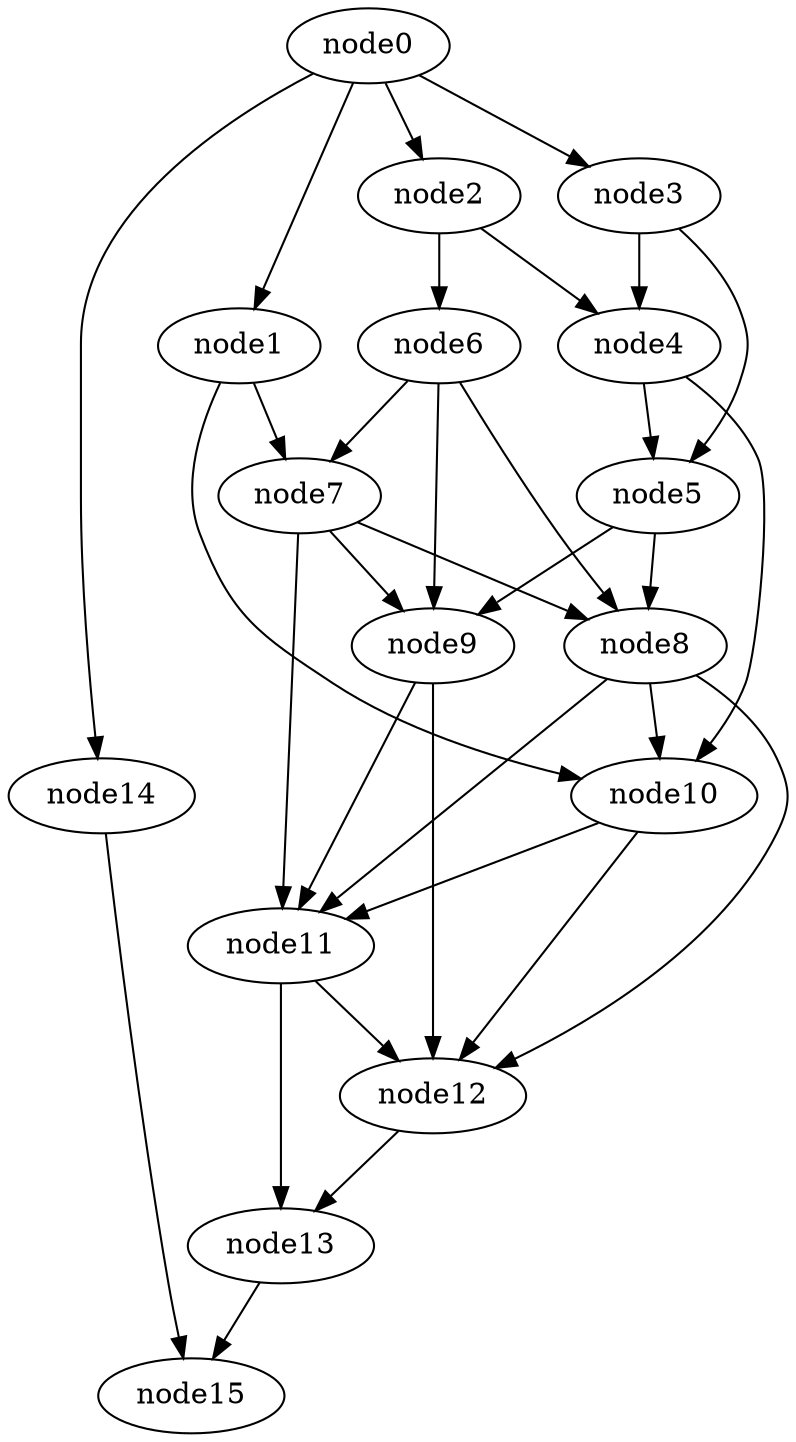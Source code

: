 digraph g{
	node15
	node14 -> node15
	node13 -> node15
	node12 -> node13
	node11 -> node13
	node11 -> node12
	node10 -> node12
	node10 -> node11
	node9 -> node12
	node9 -> node11
	node8 -> node12
	node8 -> node11
	node8 -> node10
	node7 -> node11
	node7 -> node9
	node7 -> node8
	node6 -> node9
	node6 -> node8
	node6 -> node7
	node5 -> node9
	node5 -> node8
	node4 -> node10
	node4 -> node5
	node3 -> node5
	node3 -> node4
	node2 -> node6
	node2 -> node4
	node1 -> node10
	node1 -> node7
	node0 -> node14
	node0 -> node3
	node0 -> node2
	node0 -> node1
}

